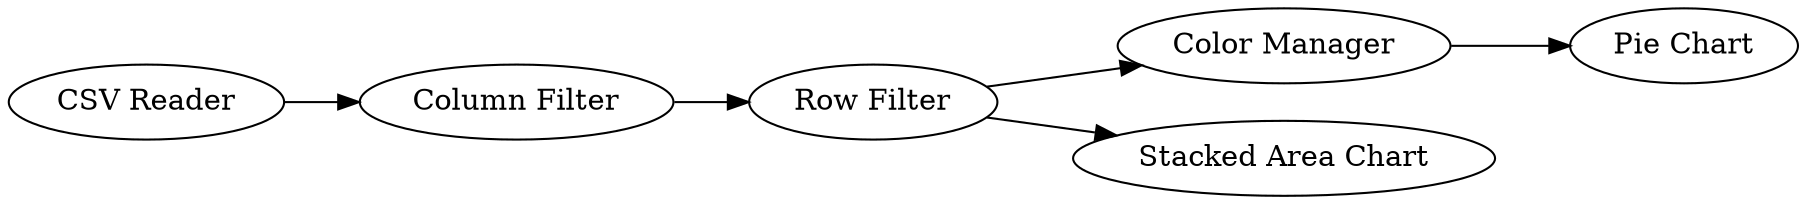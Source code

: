 digraph {
	4 -> 5
	3 -> 4
	1 -> 2
	2 -> 3
	3 -> 6
	5 [label="Pie Chart"]
	1 [label="CSV Reader"]
	4 [label="Color Manager"]
	6 [label="Stacked Area Chart"]
	3 [label="Row Filter"]
	2 [label="Column Filter"]
	rankdir=LR
}
